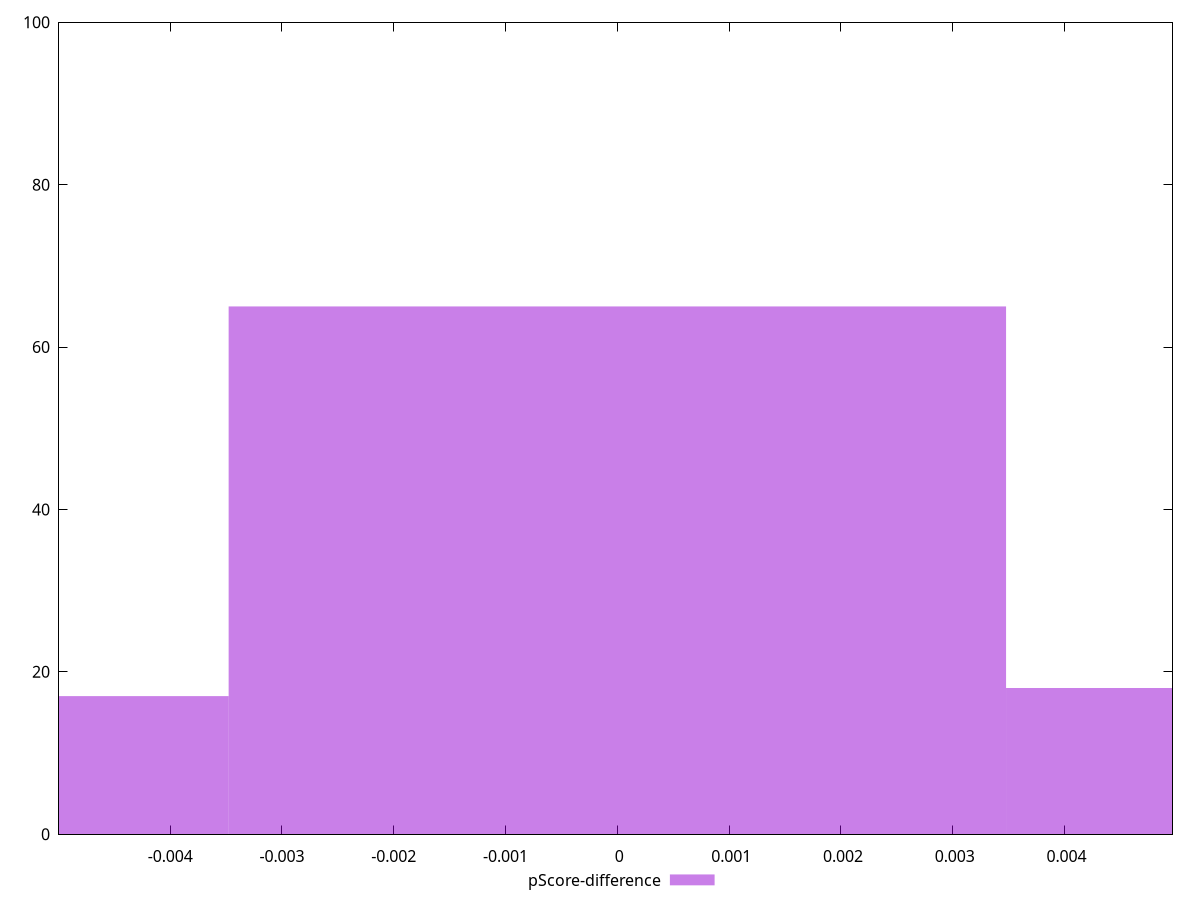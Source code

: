 reset

$pScoreDifference <<EOF
0 65
-0.0069537227949388845 17
0.0069537227949388845 18
EOF

set key outside below
set boxwidth 0.0069537227949388845
set xrange [-0.004994262193862786:0.004965531871838791]
set yrange [0:100]
set trange [0:100]
set style fill transparent solid 0.5 noborder
set terminal svg size 640, 490 enhanced background rgb 'white'
set output "report_00019_2021-02-10T18-14-37.922Z//max-potential-fid/samples/pages/pScore-difference/histogram.svg"

plot $pScoreDifference title "pScore-difference" with boxes

reset
